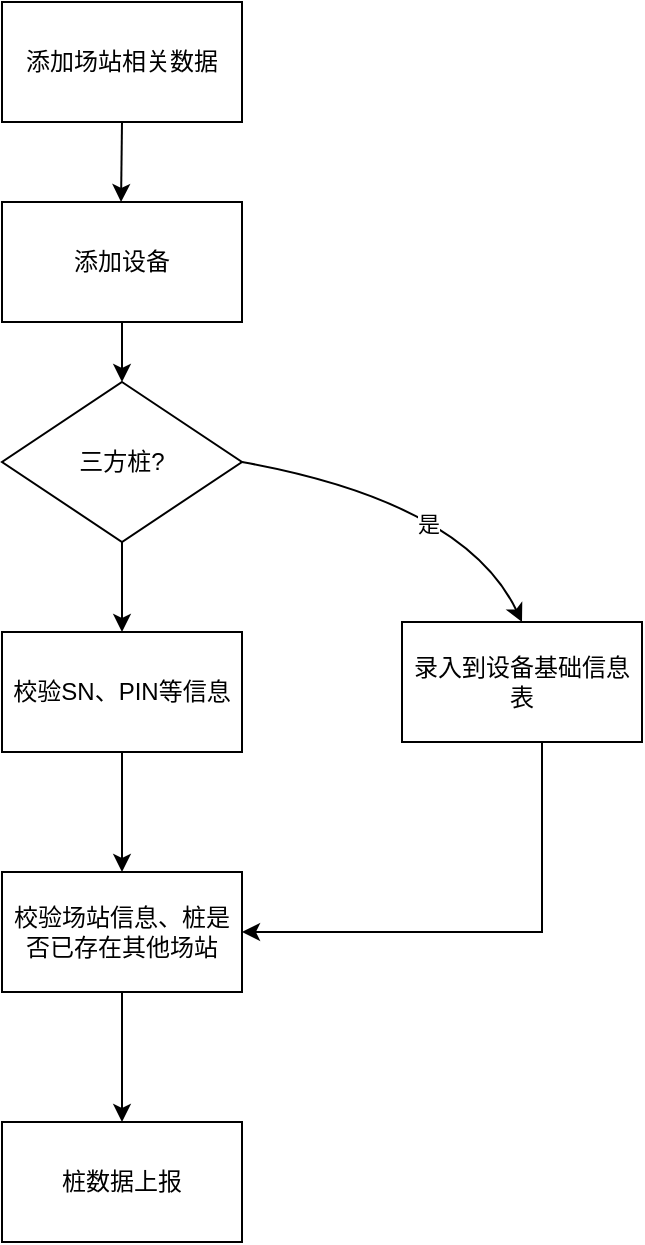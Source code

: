 <mxfile version="20.2.3" type="github">
  <diagram id="u-lC6ns9QtGNzlxNXnPt" name="第 1 页">
    <mxGraphModel dx="808" dy="812" grid="1" gridSize="10" guides="1" tooltips="1" connect="1" arrows="1" fold="1" page="1" pageScale="1" pageWidth="827" pageHeight="1169" math="0" shadow="0">
      <root>
        <mxCell id="0" />
        <mxCell id="1" parent="0" />
        <mxCell id="pm1I0I3YiPqy94Xw2DYR-47" value="添加场站相关数据" style="rounded=0;whiteSpace=wrap;html=1;" vertex="1" parent="1">
          <mxGeometry x="950" y="100" width="120" height="60" as="geometry" />
        </mxCell>
        <mxCell id="pm1I0I3YiPqy94Xw2DYR-48" value="" style="endArrow=classic;html=1;rounded=0;exitX=0.5;exitY=1;exitDx=0;exitDy=0;entryX=0.496;entryY=0;entryDx=0;entryDy=0;entryPerimeter=0;" edge="1" parent="1" source="pm1I0I3YiPqy94Xw2DYR-47" target="pm1I0I3YiPqy94Xw2DYR-49">
          <mxGeometry width="50" height="50" relative="1" as="geometry">
            <mxPoint x="1009.5" y="190" as="sourcePoint" />
            <mxPoint x="1009.5" y="230" as="targetPoint" />
          </mxGeometry>
        </mxCell>
        <mxCell id="pm1I0I3YiPqy94Xw2DYR-49" value="添加设备" style="rounded=0;whiteSpace=wrap;html=1;" vertex="1" parent="1">
          <mxGeometry x="950" y="200" width="120" height="60" as="geometry" />
        </mxCell>
        <mxCell id="pm1I0I3YiPqy94Xw2DYR-51" value="三方桩?" style="rhombus;whiteSpace=wrap;html=1;" vertex="1" parent="1">
          <mxGeometry x="950" y="290" width="120" height="80" as="geometry" />
        </mxCell>
        <mxCell id="pm1I0I3YiPqy94Xw2DYR-52" value="" style="endArrow=classic;html=1;rounded=0;exitX=0.5;exitY=1;exitDx=0;exitDy=0;entryX=0.5;entryY=0;entryDx=0;entryDy=0;" edge="1" parent="1" source="pm1I0I3YiPqy94Xw2DYR-49" target="pm1I0I3YiPqy94Xw2DYR-51">
          <mxGeometry width="50" height="50" relative="1" as="geometry">
            <mxPoint x="1009.98" y="310" as="sourcePoint" />
            <mxPoint x="1009.5" y="370" as="targetPoint" />
          </mxGeometry>
        </mxCell>
        <mxCell id="pm1I0I3YiPqy94Xw2DYR-53" value="" style="endArrow=classic;html=1;rounded=0;exitX=0.5;exitY=1;exitDx=0;exitDy=0;entryX=0.5;entryY=0;entryDx=0;entryDy=0;" edge="1" parent="1" source="pm1I0I3YiPqy94Xw2DYR-51" target="pm1I0I3YiPqy94Xw2DYR-55">
          <mxGeometry width="50" height="50" relative="1" as="geometry">
            <mxPoint x="1009.5" y="450" as="sourcePoint" />
            <mxPoint x="1010" y="470" as="targetPoint" />
          </mxGeometry>
        </mxCell>
        <mxCell id="pm1I0I3YiPqy94Xw2DYR-55" value="校验SN、PIN等信息" style="rounded=0;whiteSpace=wrap;html=1;" vertex="1" parent="1">
          <mxGeometry x="950" y="415" width="120" height="60" as="geometry" />
        </mxCell>
        <mxCell id="pm1I0I3YiPqy94Xw2DYR-59" value="校验场站信息、桩是否已存在其他场站" style="rounded=0;whiteSpace=wrap;html=1;" vertex="1" parent="1">
          <mxGeometry x="950" y="535" width="120" height="60" as="geometry" />
        </mxCell>
        <mxCell id="pm1I0I3YiPqy94Xw2DYR-62" value="" style="endArrow=classic;html=1;rounded=0;exitX=0.5;exitY=1;exitDx=0;exitDy=0;entryX=0.5;entryY=0;entryDx=0;entryDy=0;" edge="1" parent="1" source="pm1I0I3YiPqy94Xw2DYR-55" target="pm1I0I3YiPqy94Xw2DYR-59">
          <mxGeometry width="50" height="50" relative="1" as="geometry">
            <mxPoint x="1130" y="570" as="sourcePoint" />
            <mxPoint x="1130" y="620" as="targetPoint" />
          </mxGeometry>
        </mxCell>
        <mxCell id="pm1I0I3YiPqy94Xw2DYR-63" value="桩数据上报" style="rounded=0;whiteSpace=wrap;html=1;" vertex="1" parent="1">
          <mxGeometry x="950" y="660" width="120" height="60" as="geometry" />
        </mxCell>
        <mxCell id="pm1I0I3YiPqy94Xw2DYR-64" value="" style="endArrow=classic;html=1;rounded=0;exitX=0.5;exitY=1;exitDx=0;exitDy=0;entryX=0.5;entryY=0;entryDx=0;entryDy=0;" edge="1" parent="1" source="pm1I0I3YiPqy94Xw2DYR-59" target="pm1I0I3YiPqy94Xw2DYR-63">
          <mxGeometry width="50" height="50" relative="1" as="geometry">
            <mxPoint x="1019.98" y="680" as="sourcePoint" />
            <mxPoint x="1019.5" y="740" as="targetPoint" />
          </mxGeometry>
        </mxCell>
        <mxCell id="pm1I0I3YiPqy94Xw2DYR-78" value="" style="edgeStyle=orthogonalEdgeStyle;orthogonalLoop=1;jettySize=auto;html=1;rounded=0;entryX=1;entryY=0.5;entryDx=0;entryDy=0;" edge="1" parent="1" source="pm1I0I3YiPqy94Xw2DYR-71" target="pm1I0I3YiPqy94Xw2DYR-59">
          <mxGeometry relative="1" as="geometry">
            <mxPoint x="1210" y="590" as="targetPoint" />
            <Array as="points">
              <mxPoint x="1220" y="565" />
            </Array>
          </mxGeometry>
        </mxCell>
        <mxCell id="pm1I0I3YiPqy94Xw2DYR-71" value="录入到设备基础信息表" style="rounded=0;whiteSpace=wrap;html=1;" vertex="1" parent="1">
          <mxGeometry x="1150" y="410" width="120" height="60" as="geometry" />
        </mxCell>
        <mxCell id="pm1I0I3YiPqy94Xw2DYR-74" value="是" style="endArrow=classic;html=1;exitX=1;exitY=0.5;exitDx=0;exitDy=0;entryX=0.5;entryY=0;entryDx=0;entryDy=0;curved=1;" edge="1" parent="1" source="pm1I0I3YiPqy94Xw2DYR-51" target="pm1I0I3YiPqy94Xw2DYR-71">
          <mxGeometry x="0.28" y="-21" width="50" height="50" relative="1" as="geometry">
            <mxPoint x="1270" y="375" as="sourcePoint" />
            <mxPoint x="1180" y="470" as="targetPoint" />
            <Array as="points">
              <mxPoint x="1181" y="350" />
            </Array>
            <mxPoint as="offset" />
          </mxGeometry>
        </mxCell>
      </root>
    </mxGraphModel>
  </diagram>
</mxfile>
